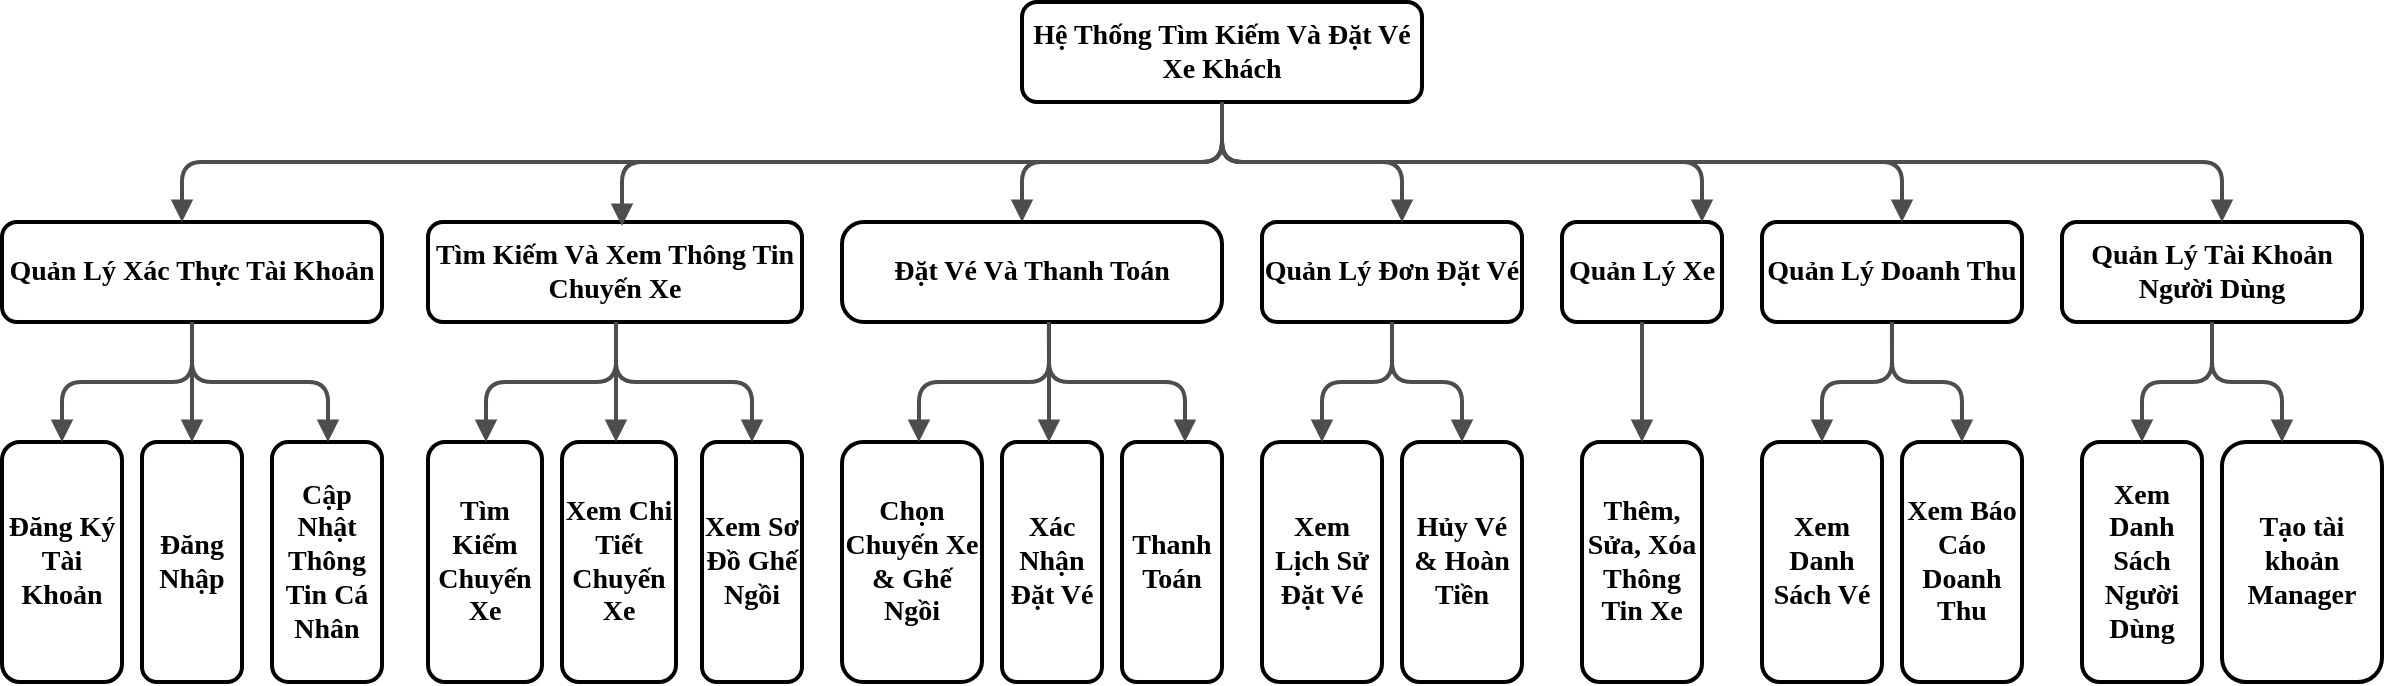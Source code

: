 <mxfile version="26.1.0">
  <diagram name="Page-1" id="19d8dcba-68ad-dc05-1034-9cf7b2a963f6">
    <mxGraphModel dx="1235" dy="655" grid="1" gridSize="10" guides="1" tooltips="1" connect="1" arrows="1" fold="1" page="1" pageScale="1" pageWidth="1100" pageHeight="850" background="#ffffff" math="0" shadow="0">
      <root>
        <mxCell id="0" />
        <mxCell id="1" parent="0" />
        <mxCell id="218ae93e1282097f-44" value="" style="edgeStyle=orthogonalEdgeStyle;rounded=1;html=1;labelBackgroundColor=none;endArrow=block;endFill=1;strokeColor=#4D4D4D;strokeWidth=2;fontFamily=Verdana;fontSize=14;fontStyle=1;exitX=0.5;exitY=1;exitDx=0;exitDy=0;" parent="1" source="6257edae8c83ed4a-1" target="218ae93e1282097f-2" edge="1">
          <mxGeometry relative="1" as="geometry">
            <mxPoint x="1260" y="160" as="sourcePoint" />
            <Array as="points">
              <mxPoint x="1250" y="190" />
              <mxPoint x="1150" y="190" />
            </Array>
          </mxGeometry>
        </mxCell>
        <mxCell id="218ae93e1282097f-8" value="Đăng Ký Tài Khoản" style="whiteSpace=wrap;html=1;rounded=1;shadow=0;comic=0;strokeWidth=2;fontFamily=Verdana;align=center;fontSize=14;fontStyle=1" parent="1" vertex="1">
          <mxGeometry x="640" y="330" width="60" height="120" as="geometry" />
        </mxCell>
        <mxCell id="6257edae8c83ed4a-9" value="Quản Lý Xác Thực Tài Khoản" style="whiteSpace=wrap;html=1;rounded=1;shadow=0;comic=0;strokeWidth=2;fontFamily=Verdana;align=center;fontSize=14;fontStyle=1" parent="1" vertex="1">
          <mxGeometry x="640" y="220" width="190" height="50" as="geometry" />
        </mxCell>
        <mxCell id="6257edae8c83ed4a-21" value="Cập Nhật Thông Tin Cá Nhân" style="whiteSpace=wrap;html=1;rounded=1;shadow=0;comic=0;strokeWidth=2;fontFamily=Verdana;align=center;fontSize=14;fontStyle=1" parent="1" vertex="1">
          <mxGeometry x="775" y="330" width="55" height="120" as="geometry" />
        </mxCell>
        <mxCell id="6257edae8c83ed4a-12" value="Tìm Kiếm Và Xem Thông Tin Chuyến Xe" style="whiteSpace=wrap;html=1;rounded=1;shadow=0;comic=0;strokeWidth=2;fontFamily=Verdana;align=center;fontSize=14;fontStyle=1" parent="1" vertex="1">
          <mxGeometry x="853" y="220" width="187" height="50" as="geometry" />
        </mxCell>
        <mxCell id="6257edae8c83ed4a-1" value="&lt;font&gt;Hệ Thống Tìm Kiếm Và Đặt Vé Xe Khách&lt;/font&gt;" style="whiteSpace=wrap;html=1;rounded=1;shadow=0;comic=0;strokeWidth=2;fontFamily=Verdana;align=center;fontSize=14;fontStyle=1" parent="1" vertex="1">
          <mxGeometry x="1150" y="110" width="200" height="50" as="geometry" />
        </mxCell>
        <mxCell id="218ae93e1282097f-2" value="Đặt Vé Và Thanh Toán" style="whiteSpace=wrap;html=1;rounded=1;shadow=0;comic=0;strokeWidth=2;fontFamily=Verdana;align=center;fontSize=14;fontStyle=1;arcSize=22;" parent="1" vertex="1">
          <mxGeometry x="1060" y="220" width="190" height="50" as="geometry" />
        </mxCell>
        <mxCell id="218ae93e1282097f-5" value="Quản Lý Đơn Đặt Vé" style="whiteSpace=wrap;html=1;rounded=1;shadow=0;comic=0;strokeWidth=2;fontFamily=Verdana;align=center;fontSize=14;fontStyle=1" parent="1" vertex="1">
          <mxGeometry x="1270" y="220" width="130" height="50" as="geometry" />
        </mxCell>
        <mxCell id="yoJNtJ-4dLOCvJawa3UI-1" value="Đăng Nhập" style="whiteSpace=wrap;html=1;rounded=1;shadow=0;comic=0;strokeWidth=2;fontFamily=Verdana;align=center;fontSize=14;fontStyle=1" parent="1" vertex="1">
          <mxGeometry x="710" y="330" width="50" height="120" as="geometry" />
        </mxCell>
        <mxCell id="yoJNtJ-4dLOCvJawa3UI-10" value="Tìm Kiếm Chuyến Xe" style="whiteSpace=wrap;html=1;rounded=1;shadow=0;comic=0;strokeWidth=2;fontFamily=Verdana;align=center;fontSize=14;fontStyle=1" parent="1" vertex="1">
          <mxGeometry x="853" y="330" width="57" height="120" as="geometry" />
        </mxCell>
        <mxCell id="yoJNtJ-4dLOCvJawa3UI-11" value="Xem Sơ Đồ Ghế Ngồi" style="whiteSpace=wrap;html=1;rounded=1;shadow=0;comic=0;strokeWidth=2;fontFamily=Verdana;align=center;fontSize=14;fontStyle=1" parent="1" vertex="1">
          <mxGeometry x="990" y="330" width="50" height="120" as="geometry" />
        </mxCell>
        <mxCell id="yoJNtJ-4dLOCvJawa3UI-12" value="Xem Chi Tiết Chuyến Xe" style="whiteSpace=wrap;html=1;rounded=1;shadow=0;comic=0;strokeWidth=2;fontFamily=Verdana;align=center;fontSize=14;fontStyle=1" parent="1" vertex="1">
          <mxGeometry x="920" y="330" width="57" height="120" as="geometry" />
        </mxCell>
        <mxCell id="yoJNtJ-4dLOCvJawa3UI-13" value="Chọn Chuyến Xe &amp;amp; Ghế Ngồi" style="whiteSpace=wrap;html=1;rounded=1;shadow=0;comic=0;strokeWidth=2;fontFamily=Verdana;align=center;fontSize=14;fontStyle=1" parent="1" vertex="1">
          <mxGeometry x="1060" y="330" width="70" height="120" as="geometry" />
        </mxCell>
        <mxCell id="yoJNtJ-4dLOCvJawa3UI-14" value="Thanh Toán" style="whiteSpace=wrap;html=1;rounded=1;shadow=0;comic=0;strokeWidth=2;fontFamily=Verdana;align=center;fontSize=14;fontStyle=1" parent="1" vertex="1">
          <mxGeometry x="1200" y="330" width="50" height="120" as="geometry" />
        </mxCell>
        <mxCell id="yoJNtJ-4dLOCvJawa3UI-15" value="Xác Nhận Đặt Vé" style="whiteSpace=wrap;html=1;rounded=1;shadow=0;comic=0;strokeWidth=2;fontFamily=Verdana;align=center;fontSize=14;fontStyle=1" parent="1" vertex="1">
          <mxGeometry x="1140" y="330" width="50" height="120" as="geometry" />
        </mxCell>
        <mxCell id="yoJNtJ-4dLOCvJawa3UI-16" value="Xem Lịch Sử Đặt Vé" style="whiteSpace=wrap;html=1;rounded=1;shadow=0;comic=0;strokeWidth=2;fontFamily=Verdana;align=center;fontSize=14;fontStyle=1" parent="1" vertex="1">
          <mxGeometry x="1270" y="330" width="60" height="120" as="geometry" />
        </mxCell>
        <mxCell id="yoJNtJ-4dLOCvJawa3UI-18" value="Hủy Vé &amp;amp; Hoàn Tiền" style="whiteSpace=wrap;html=1;rounded=1;shadow=0;comic=0;strokeWidth=2;fontFamily=Verdana;align=center;fontSize=14;fontStyle=1" parent="1" vertex="1">
          <mxGeometry x="1340" y="330" width="60" height="120" as="geometry" />
        </mxCell>
        <mxCell id="yoJNtJ-4dLOCvJawa3UI-19" value="Thêm, Sửa, Xóa Thông Tin Xe" style="whiteSpace=wrap;html=1;rounded=1;shadow=0;comic=0;strokeWidth=2;fontFamily=Verdana;align=center;fontSize=14;fontStyle=1" parent="1" vertex="1">
          <mxGeometry x="1430" y="330" width="60" height="120" as="geometry" />
        </mxCell>
        <mxCell id="yoJNtJ-4dLOCvJawa3UI-20" value="Quản Lý Xe" style="whiteSpace=wrap;html=1;rounded=1;shadow=0;comic=0;strokeWidth=2;fontFamily=Verdana;align=center;fontSize=14;fontStyle=1" parent="1" vertex="1">
          <mxGeometry x="1420" y="220" width="80" height="50" as="geometry" />
        </mxCell>
        <mxCell id="yoJNtJ-4dLOCvJawa3UI-23" value="Quản Lý Doanh Thu" style="whiteSpace=wrap;html=1;rounded=1;shadow=0;comic=0;strokeWidth=2;fontFamily=Verdana;align=center;fontSize=14;fontStyle=1" parent="1" vertex="1">
          <mxGeometry x="1520" y="220" width="130" height="50" as="geometry" />
        </mxCell>
        <mxCell id="yoJNtJ-4dLOCvJawa3UI-24" value="Quản Lý Tài Khoản Người Dùng" style="whiteSpace=wrap;html=1;rounded=1;shadow=0;comic=0;strokeWidth=2;fontFamily=Verdana;align=center;fontSize=14;fontStyle=1" parent="1" vertex="1">
          <mxGeometry x="1670" y="220" width="150" height="50" as="geometry" />
        </mxCell>
        <mxCell id="yoJNtJ-4dLOCvJawa3UI-26" value="Xem Danh Sách Vé" style="whiteSpace=wrap;html=1;rounded=1;shadow=0;comic=0;strokeWidth=2;fontFamily=Verdana;align=center;fontSize=14;fontStyle=1" parent="1" vertex="1">
          <mxGeometry x="1520" y="330" width="60" height="120" as="geometry" />
        </mxCell>
        <mxCell id="yoJNtJ-4dLOCvJawa3UI-29" value="Xem Báo Cáo Doanh Thu" style="whiteSpace=wrap;html=1;rounded=1;shadow=0;comic=0;strokeWidth=2;fontFamily=Verdana;align=center;fontSize=14;fontStyle=1" parent="1" vertex="1">
          <mxGeometry x="1590" y="330" width="60" height="120" as="geometry" />
        </mxCell>
        <mxCell id="yoJNtJ-4dLOCvJawa3UI-30" value="Xem Danh Sách Người Dùng" style="whiteSpace=wrap;html=1;rounded=1;shadow=0;comic=0;strokeWidth=2;fontFamily=Verdana;align=center;fontSize=14;fontStyle=1" parent="1" vertex="1">
          <mxGeometry x="1680" y="330" width="60" height="120" as="geometry" />
        </mxCell>
        <mxCell id="yoJNtJ-4dLOCvJawa3UI-41" value="" style="edgeStyle=orthogonalEdgeStyle;rounded=1;html=1;labelBackgroundColor=none;endArrow=block;endFill=1;strokeColor=#4D4D4D;strokeWidth=2;fontFamily=Verdana;fontSize=14;fontStyle=1;exitX=0.5;exitY=1;exitDx=0;exitDy=0;" parent="1" source="6257edae8c83ed4a-1" edge="1">
          <mxGeometry relative="1" as="geometry">
            <mxPoint x="1034" y="160" as="sourcePoint" />
            <mxPoint x="730" y="220" as="targetPoint" />
            <Array as="points">
              <mxPoint x="1250" y="190" />
              <mxPoint x="730" y="190" />
              <mxPoint x="730" y="220" />
            </Array>
          </mxGeometry>
        </mxCell>
        <mxCell id="yoJNtJ-4dLOCvJawa3UI-43" value="" style="edgeStyle=orthogonalEdgeStyle;rounded=1;html=1;labelBackgroundColor=none;endArrow=block;endFill=1;strokeColor=#4D4D4D;strokeWidth=2;fontFamily=Verdana;fontSize=14;fontStyle=1" parent="1" edge="1">
          <mxGeometry relative="1" as="geometry">
            <mxPoint x="1250" y="160" as="sourcePoint" />
            <mxPoint x="1340" y="220" as="targetPoint" />
            <Array as="points">
              <mxPoint x="1250" y="190" />
              <mxPoint x="1340" y="190" />
            </Array>
          </mxGeometry>
        </mxCell>
        <mxCell id="yoJNtJ-4dLOCvJawa3UI-44" value="" style="edgeStyle=orthogonalEdgeStyle;rounded=1;html=1;labelBackgroundColor=none;endArrow=block;endFill=1;strokeColor=#4D4D4D;strokeWidth=2;fontFamily=Verdana;fontSize=14;fontStyle=1;exitX=0.5;exitY=1;exitDx=0;exitDy=0;" parent="1" source="6257edae8c83ed4a-1" edge="1">
          <mxGeometry relative="1" as="geometry">
            <mxPoint x="1440" y="160" as="sourcePoint" />
            <mxPoint x="1490" y="220" as="targetPoint" />
            <Array as="points">
              <mxPoint x="1250" y="190" />
              <mxPoint x="1490" y="190" />
              <mxPoint x="1490" y="220" />
            </Array>
          </mxGeometry>
        </mxCell>
        <mxCell id="yoJNtJ-4dLOCvJawa3UI-45" value="" style="edgeStyle=orthogonalEdgeStyle;rounded=1;html=1;labelBackgroundColor=none;endArrow=block;endFill=1;strokeColor=#4D4D4D;strokeWidth=2;fontFamily=Verdana;fontSize=14;fontStyle=1;exitX=0.5;exitY=1;exitDx=0;exitDy=0;" parent="1" source="6257edae8c83ed4a-1" edge="1">
          <mxGeometry relative="1" as="geometry">
            <mxPoint x="1450" y="160" as="sourcePoint" />
            <mxPoint x="1590" y="220" as="targetPoint" />
            <Array as="points">
              <mxPoint x="1250" y="190" />
              <mxPoint x="1590" y="190" />
              <mxPoint x="1590" y="220" />
            </Array>
          </mxGeometry>
        </mxCell>
        <mxCell id="yoJNtJ-4dLOCvJawa3UI-46" value="" style="edgeStyle=orthogonalEdgeStyle;rounded=1;html=1;labelBackgroundColor=none;endArrow=block;endFill=1;strokeColor=#4D4D4D;strokeWidth=2;fontFamily=Verdana;fontSize=14;fontStyle=1;exitX=0.5;exitY=1;exitDx=0;exitDy=0;" parent="1" source="6257edae8c83ed4a-1" edge="1">
          <mxGeometry relative="1" as="geometry">
            <mxPoint x="1410" y="160" as="sourcePoint" />
            <mxPoint x="1750" y="220" as="targetPoint" />
            <Array as="points">
              <mxPoint x="1250" y="190" />
              <mxPoint x="1750" y="190" />
              <mxPoint x="1750" y="220" />
            </Array>
          </mxGeometry>
        </mxCell>
        <mxCell id="yoJNtJ-4dLOCvJawa3UI-47" value="" style="edgeStyle=orthogonalEdgeStyle;rounded=1;html=1;labelBackgroundColor=none;endArrow=block;endFill=1;strokeColor=#4D4D4D;strokeWidth=2;fontFamily=Verdana;fontSize=14;fontStyle=1;exitX=0.5;exitY=1;exitDx=0;exitDy=0;" parent="1" source="6257edae8c83ed4a-1" edge="1">
          <mxGeometry relative="1" as="geometry">
            <mxPoint x="1260" y="160" as="sourcePoint" />
            <mxPoint x="950" y="222" as="targetPoint" />
            <Array as="points">
              <mxPoint x="1250" y="190" />
              <mxPoint x="950" y="190" />
            </Array>
          </mxGeometry>
        </mxCell>
        <mxCell id="yoJNtJ-4dLOCvJawa3UI-48" value="" style="edgeStyle=orthogonalEdgeStyle;rounded=1;html=1;labelBackgroundColor=none;endArrow=block;endFill=1;strokeColor=#4D4D4D;strokeWidth=2;fontFamily=Verdana;fontSize=14;fontStyle=1;exitX=0.5;exitY=1;exitDx=0;exitDy=0;entryX=0.5;entryY=0;entryDx=0;entryDy=0;" parent="1" source="6257edae8c83ed4a-9" target="218ae93e1282097f-8" edge="1">
          <mxGeometry relative="1" as="geometry">
            <mxPoint x="1260" y="270" as="sourcePoint" />
            <mxPoint x="720" y="330" as="targetPoint" />
            <Array as="points">
              <mxPoint x="735" y="300" />
              <mxPoint x="670" y="300" />
            </Array>
          </mxGeometry>
        </mxCell>
        <mxCell id="yoJNtJ-4dLOCvJawa3UI-49" value="" style="edgeStyle=orthogonalEdgeStyle;rounded=1;html=1;labelBackgroundColor=none;endArrow=block;endFill=1;strokeColor=#4D4D4D;strokeWidth=2;fontFamily=Verdana;fontSize=14;fontStyle=1;exitX=0.5;exitY=1;exitDx=0;exitDy=0;entryX=0.5;entryY=0;entryDx=0;entryDy=0;" parent="1" source="6257edae8c83ed4a-9" target="yoJNtJ-4dLOCvJawa3UI-1" edge="1">
          <mxGeometry relative="1" as="geometry">
            <mxPoint x="745" y="280" as="sourcePoint" />
            <mxPoint x="680" y="340" as="targetPoint" />
            <Array as="points">
              <mxPoint x="735" y="320" />
              <mxPoint x="735" y="320" />
            </Array>
          </mxGeometry>
        </mxCell>
        <mxCell id="yoJNtJ-4dLOCvJawa3UI-50" value="" style="edgeStyle=orthogonalEdgeStyle;rounded=1;html=1;labelBackgroundColor=none;endArrow=block;endFill=1;strokeColor=#4D4D4D;strokeWidth=2;fontFamily=Verdana;fontSize=14;fontStyle=1;exitX=0.5;exitY=1;exitDx=0;exitDy=0;entryX=0.5;entryY=0;entryDx=0;entryDy=0;" parent="1" source="6257edae8c83ed4a-9" target="6257edae8c83ed4a-21" edge="1">
          <mxGeometry relative="1" as="geometry">
            <mxPoint x="745" y="270" as="sourcePoint" />
            <mxPoint x="680" y="330" as="targetPoint" />
            <Array as="points">
              <mxPoint x="735" y="300" />
              <mxPoint x="803" y="300" />
              <mxPoint x="803" y="330" />
            </Array>
          </mxGeometry>
        </mxCell>
        <mxCell id="yoJNtJ-4dLOCvJawa3UI-57" value="" style="edgeStyle=orthogonalEdgeStyle;rounded=1;html=1;labelBackgroundColor=none;endArrow=block;endFill=1;strokeColor=#4D4D4D;strokeWidth=2;fontFamily=Verdana;fontSize=14;fontStyle=1;exitX=0.5;exitY=1;exitDx=0;exitDy=0;entryX=0.5;entryY=0;entryDx=0;entryDy=0;" parent="1" edge="1">
          <mxGeometry relative="1" as="geometry">
            <mxPoint x="947" y="270" as="sourcePoint" />
            <mxPoint x="882" y="330" as="targetPoint" />
            <Array as="points">
              <mxPoint x="947" y="300" />
              <mxPoint x="882" y="300" />
            </Array>
          </mxGeometry>
        </mxCell>
        <mxCell id="yoJNtJ-4dLOCvJawa3UI-58" value="" style="edgeStyle=orthogonalEdgeStyle;rounded=1;html=1;labelBackgroundColor=none;endArrow=block;endFill=1;strokeColor=#4D4D4D;strokeWidth=2;fontFamily=Verdana;fontSize=14;fontStyle=1;exitX=0.5;exitY=1;exitDx=0;exitDy=0;entryX=0.5;entryY=0;entryDx=0;entryDy=0;" parent="1" edge="1">
          <mxGeometry relative="1" as="geometry">
            <mxPoint x="947" y="270" as="sourcePoint" />
            <mxPoint x="947" y="330" as="targetPoint" />
            <Array as="points">
              <mxPoint x="947" y="320" />
              <mxPoint x="947" y="320" />
            </Array>
          </mxGeometry>
        </mxCell>
        <mxCell id="yoJNtJ-4dLOCvJawa3UI-59" value="" style="edgeStyle=orthogonalEdgeStyle;rounded=1;html=1;labelBackgroundColor=none;endArrow=block;endFill=1;strokeColor=#4D4D4D;strokeWidth=2;fontFamily=Verdana;fontSize=14;fontStyle=1;exitX=0.5;exitY=1;exitDx=0;exitDy=0;entryX=0.5;entryY=0;entryDx=0;entryDy=0;" parent="1" edge="1">
          <mxGeometry relative="1" as="geometry">
            <mxPoint x="947" y="270" as="sourcePoint" />
            <mxPoint x="1015" y="330" as="targetPoint" />
            <Array as="points">
              <mxPoint x="947" y="300" />
              <mxPoint x="1015" y="300" />
              <mxPoint x="1015" y="330" />
            </Array>
          </mxGeometry>
        </mxCell>
        <mxCell id="yoJNtJ-4dLOCvJawa3UI-60" value="" style="edgeStyle=orthogonalEdgeStyle;rounded=1;html=1;labelBackgroundColor=none;endArrow=block;endFill=1;strokeColor=#4D4D4D;strokeWidth=2;fontFamily=Verdana;fontSize=14;fontStyle=1;exitX=0.5;exitY=1;exitDx=0;exitDy=0;entryX=0.5;entryY=0;entryDx=0;entryDy=0;" parent="1" edge="1">
          <mxGeometry relative="1" as="geometry">
            <mxPoint x="1163.48" y="270" as="sourcePoint" />
            <mxPoint x="1098.48" y="330" as="targetPoint" />
            <Array as="points">
              <mxPoint x="1163.48" y="300" />
              <mxPoint x="1098.48" y="300" />
            </Array>
          </mxGeometry>
        </mxCell>
        <mxCell id="yoJNtJ-4dLOCvJawa3UI-61" value="" style="edgeStyle=orthogonalEdgeStyle;rounded=1;html=1;labelBackgroundColor=none;endArrow=block;endFill=1;strokeColor=#4D4D4D;strokeWidth=2;fontFamily=Verdana;fontSize=14;fontStyle=1;exitX=0.5;exitY=1;exitDx=0;exitDy=0;entryX=0.5;entryY=0;entryDx=0;entryDy=0;" parent="1" edge="1">
          <mxGeometry relative="1" as="geometry">
            <mxPoint x="1163.48" y="270" as="sourcePoint" />
            <mxPoint x="1163.48" y="330" as="targetPoint" />
            <Array as="points">
              <mxPoint x="1163.48" y="320" />
              <mxPoint x="1163.48" y="320" />
            </Array>
          </mxGeometry>
        </mxCell>
        <mxCell id="yoJNtJ-4dLOCvJawa3UI-62" value="" style="edgeStyle=orthogonalEdgeStyle;rounded=1;html=1;labelBackgroundColor=none;endArrow=block;endFill=1;strokeColor=#4D4D4D;strokeWidth=2;fontFamily=Verdana;fontSize=14;fontStyle=1;exitX=0.5;exitY=1;exitDx=0;exitDy=0;entryX=0.5;entryY=0;entryDx=0;entryDy=0;" parent="1" edge="1">
          <mxGeometry relative="1" as="geometry">
            <mxPoint x="1163.48" y="270" as="sourcePoint" />
            <mxPoint x="1231.48" y="330" as="targetPoint" />
            <Array as="points">
              <mxPoint x="1163.48" y="300" />
              <mxPoint x="1231.48" y="300" />
            </Array>
          </mxGeometry>
        </mxCell>
        <mxCell id="yoJNtJ-4dLOCvJawa3UI-63" value="" style="edgeStyle=orthogonalEdgeStyle;rounded=1;html=1;labelBackgroundColor=none;endArrow=block;endFill=1;strokeColor=#4D4D4D;strokeWidth=2;fontFamily=Verdana;fontSize=14;fontStyle=1;exitX=0.5;exitY=1;exitDx=0;exitDy=0;entryX=0.5;entryY=0;entryDx=0;entryDy=0;" parent="1" target="yoJNtJ-4dLOCvJawa3UI-16" edge="1">
          <mxGeometry relative="1" as="geometry">
            <mxPoint x="1335" y="270" as="sourcePoint" />
            <mxPoint x="1270" y="330" as="targetPoint" />
            <Array as="points">
              <mxPoint x="1335" y="300" />
              <mxPoint x="1300" y="300" />
            </Array>
          </mxGeometry>
        </mxCell>
        <mxCell id="yoJNtJ-4dLOCvJawa3UI-65" value="" style="edgeStyle=orthogonalEdgeStyle;rounded=1;html=1;labelBackgroundColor=none;endArrow=block;endFill=1;strokeColor=#4D4D4D;strokeWidth=2;fontFamily=Verdana;fontSize=14;fontStyle=1;exitX=0.5;exitY=1;exitDx=0;exitDy=0;entryX=0.5;entryY=0;entryDx=0;entryDy=0;" parent="1" target="yoJNtJ-4dLOCvJawa3UI-18" edge="1">
          <mxGeometry relative="1" as="geometry">
            <mxPoint x="1335" y="270" as="sourcePoint" />
            <mxPoint x="1403" y="330" as="targetPoint" />
            <Array as="points">
              <mxPoint x="1335" y="300" />
              <mxPoint x="1370" y="300" />
            </Array>
          </mxGeometry>
        </mxCell>
        <mxCell id="yoJNtJ-4dLOCvJawa3UI-72" value="" style="edgeStyle=orthogonalEdgeStyle;rounded=1;html=1;labelBackgroundColor=none;endArrow=block;endFill=1;strokeColor=#4D4D4D;strokeWidth=2;fontFamily=Verdana;fontSize=14;fontStyle=1;exitX=0.5;exitY=1;exitDx=0;exitDy=0;entryX=0.5;entryY=0;entryDx=0;entryDy=0;" parent="1" edge="1">
          <mxGeometry relative="1" as="geometry">
            <mxPoint x="1584.98" y="270" as="sourcePoint" />
            <mxPoint x="1549.98" y="330" as="targetPoint" />
            <Array as="points">
              <mxPoint x="1584.98" y="300" />
              <mxPoint x="1549.98" y="300" />
            </Array>
          </mxGeometry>
        </mxCell>
        <mxCell id="yoJNtJ-4dLOCvJawa3UI-73" value="" style="edgeStyle=orthogonalEdgeStyle;rounded=1;html=1;labelBackgroundColor=none;endArrow=block;endFill=1;strokeColor=#4D4D4D;strokeWidth=2;fontFamily=Verdana;fontSize=14;fontStyle=1;exitX=0.5;exitY=1;exitDx=0;exitDy=0;entryX=0.5;entryY=0;entryDx=0;entryDy=0;" parent="1" edge="1">
          <mxGeometry relative="1" as="geometry">
            <mxPoint x="1584.98" y="270" as="sourcePoint" />
            <mxPoint x="1619.98" y="330" as="targetPoint" />
            <Array as="points">
              <mxPoint x="1584.98" y="300" />
              <mxPoint x="1619.98" y="300" />
            </Array>
          </mxGeometry>
        </mxCell>
        <mxCell id="yoJNtJ-4dLOCvJawa3UI-80" value="" style="edgeStyle=orthogonalEdgeStyle;rounded=1;html=1;labelBackgroundColor=none;endArrow=block;endFill=1;strokeColor=#4D4D4D;strokeWidth=2;fontFamily=Verdana;fontSize=14;fontStyle=1;exitX=0.5;exitY=1;exitDx=0;exitDy=0;entryX=0.5;entryY=0;entryDx=0;entryDy=0;" parent="1" edge="1" target="yoJNtJ-4dLOCvJawa3UI-19" source="yoJNtJ-4dLOCvJawa3UI-20">
          <mxGeometry relative="1" as="geometry">
            <mxPoint x="1484.99" y="270" as="sourcePoint" />
            <mxPoint x="1449.99" y="330" as="targetPoint" />
            <Array as="points">
              <mxPoint x="1460" y="320" />
              <mxPoint x="1460" y="320" />
            </Array>
          </mxGeometry>
        </mxCell>
        <mxCell id="yoJNtJ-4dLOCvJawa3UI-83" value="Tạo tài khoản Manager" style="whiteSpace=wrap;html=1;rounded=1;shadow=0;comic=0;strokeWidth=2;fontFamily=Verdana;align=center;fontSize=14;fontStyle=1" parent="1" vertex="1">
          <mxGeometry x="1750" y="330" width="80" height="120" as="geometry" />
        </mxCell>
        <mxCell id="yoJNtJ-4dLOCvJawa3UI-84" value="" style="edgeStyle=orthogonalEdgeStyle;rounded=1;html=1;labelBackgroundColor=none;endArrow=block;endFill=1;strokeColor=#4D4D4D;strokeWidth=2;fontFamily=Verdana;fontSize=14;fontStyle=1;exitX=0.5;exitY=1;exitDx=0;exitDy=0;entryX=0.5;entryY=0;entryDx=0;entryDy=0;" parent="1" edge="1">
          <mxGeometry relative="1" as="geometry">
            <mxPoint x="1745" y="270" as="sourcePoint" />
            <mxPoint x="1710" y="330" as="targetPoint" />
            <Array as="points">
              <mxPoint x="1745" y="300" />
              <mxPoint x="1710" y="300" />
            </Array>
          </mxGeometry>
        </mxCell>
        <mxCell id="yoJNtJ-4dLOCvJawa3UI-85" value="" style="edgeStyle=orthogonalEdgeStyle;rounded=1;html=1;labelBackgroundColor=none;endArrow=block;endFill=1;strokeColor=#4D4D4D;strokeWidth=2;fontFamily=Verdana;fontSize=14;fontStyle=1;exitX=0.5;exitY=1;exitDx=0;exitDy=0;entryX=0.5;entryY=0;entryDx=0;entryDy=0;" parent="1" edge="1">
          <mxGeometry relative="1" as="geometry">
            <mxPoint x="1745" y="270" as="sourcePoint" />
            <mxPoint x="1780" y="330" as="targetPoint" />
            <Array as="points">
              <mxPoint x="1745" y="300" />
              <mxPoint x="1780" y="300" />
            </Array>
          </mxGeometry>
        </mxCell>
      </root>
    </mxGraphModel>
  </diagram>
</mxfile>

